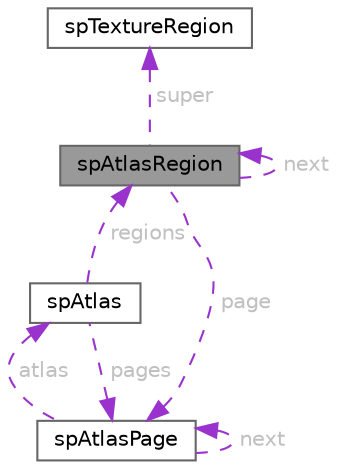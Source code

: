 digraph "spAtlasRegion"
{
 // LATEX_PDF_SIZE
  bgcolor="transparent";
  edge [fontname=Helvetica,fontsize=10,labelfontname=Helvetica,labelfontsize=10];
  node [fontname=Helvetica,fontsize=10,shape=box,height=0.2,width=0.4];
  Node1 [id="Node000001",label="spAtlasRegion",height=0.2,width=0.4,color="gray40", fillcolor="grey60", style="filled", fontcolor="black",tooltip=" "];
  Node2 -> Node1 [id="edge1_Node000001_Node000002",dir="back",color="darkorchid3",style="dashed",tooltip=" ",label=" super",fontcolor="grey" ];
  Node2 [id="Node000002",label="spTextureRegion",height=0.2,width=0.4,color="gray40", fillcolor="white", style="filled",URL="$structsp_texture_region.html",tooltip=" "];
  Node3 -> Node1 [id="edge2_Node000001_Node000003",dir="back",color="darkorchid3",style="dashed",tooltip=" ",label=" page",fontcolor="grey" ];
  Node3 [id="Node000003",label="spAtlasPage",height=0.2,width=0.4,color="gray40", fillcolor="white", style="filled",URL="$structsp_atlas_page.html",tooltip=" "];
  Node4 -> Node3 [id="edge3_Node000003_Node000004",dir="back",color="darkorchid3",style="dashed",tooltip=" ",label=" atlas",fontcolor="grey" ];
  Node4 [id="Node000004",label="spAtlas",height=0.2,width=0.4,color="gray40", fillcolor="white", style="filled",URL="$structsp_atlas.html",tooltip=" "];
  Node3 -> Node4 [id="edge4_Node000004_Node000003",dir="back",color="darkorchid3",style="dashed",tooltip=" ",label=" pages",fontcolor="grey" ];
  Node1 -> Node4 [id="edge5_Node000004_Node000001",dir="back",color="darkorchid3",style="dashed",tooltip=" ",label=" regions",fontcolor="grey" ];
  Node3 -> Node3 [id="edge6_Node000003_Node000003",dir="back",color="darkorchid3",style="dashed",tooltip=" ",label=" next",fontcolor="grey" ];
  Node1 -> Node1 [id="edge7_Node000001_Node000001",dir="back",color="darkorchid3",style="dashed",tooltip=" ",label=" next",fontcolor="grey" ];
}
